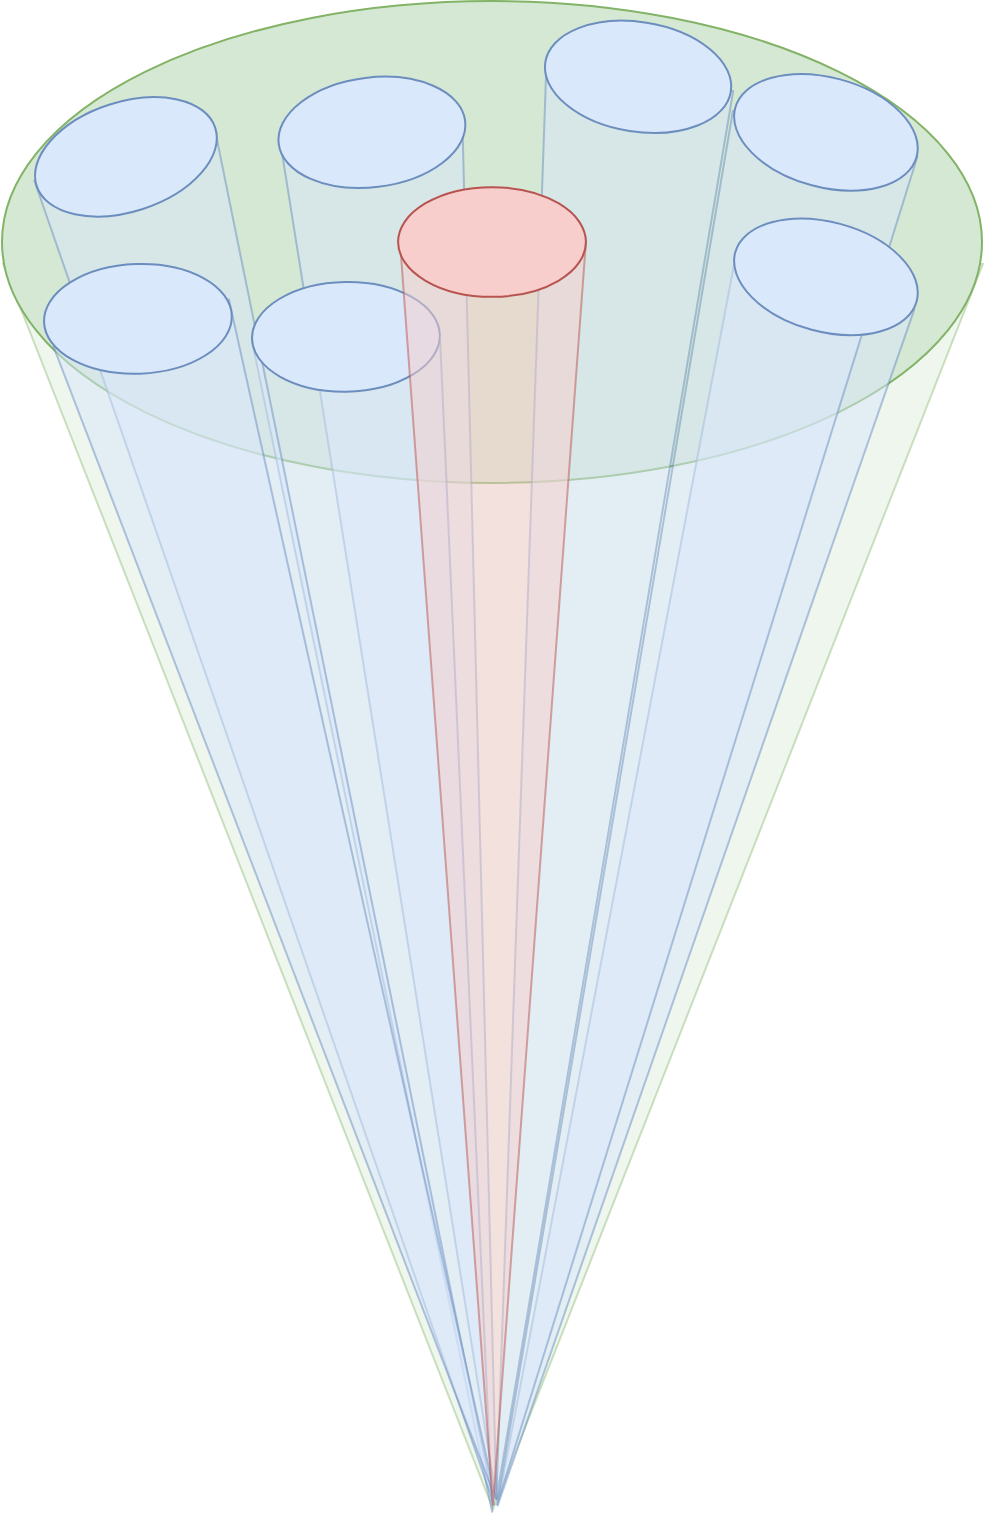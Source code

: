 <mxfile version="14.6.6" type="github" pages="4"><diagram id="DwEDk635S8oiC6rSxFGJ" name="Page-1"><mxGraphModel dx="1298" dy="882" grid="1" gridSize="10" guides="1" tooltips="1" connect="1" arrows="1" fold="1" page="1" pageScale="1" pageWidth="827" pageHeight="1169" math="0" shadow="0"><root><mxCell id="0"/><mxCell id="1" parent="0"/><mxCell id="Xpd5ZV6ijpZ6CFXoG8pn-38" value="" style="verticalLabelPosition=bottom;verticalAlign=top;html=1;shape=mxgraph.basic.cone2;dx=0.5;dy=1;fillColor=#d5e8d4;rotation=180;strokeColor=#82b366;opacity=40;" parent="1" vertex="1"><mxGeometry x="595.6" y="211" width="489.86" height="622.51" as="geometry"/></mxCell><mxCell id="Xpd5ZV6ijpZ6CFXoG8pn-39" value="" style="ellipse;whiteSpace=wrap;html=1;rotation=0;fillColor=#d5e8d4;strokeColor=#82b366;" parent="1" vertex="1"><mxGeometry x="595" y="79.55" width="490" height="240.9" as="geometry"/></mxCell><mxCell id="Xpd5ZV6ijpZ6CFXoG8pn-47" value="" style="verticalLabelPosition=bottom;verticalAlign=top;html=1;shape=mxgraph.basic.cone2;dx=0.5;dy=1;fillColor=#dae8fc;rotation=195;strokeColor=#6c8ebf;opacity=50;" parent="1" vertex="1"><mxGeometry x="878" y="211.0" width="92.95" height="631.81" as="geometry"/></mxCell><mxCell id="Xpd5ZV6ijpZ6CFXoG8pn-59" value="" style="verticalLabelPosition=bottom;verticalAlign=top;html=1;shape=mxgraph.basic.cone2;dx=0.43;dy=1;fillColor=#dae8fc;rotation=194;strokeColor=#6c8ebf;opacity=50;" parent="1" vertex="1"><mxGeometry x="873.78" y="135.57" width="95" height="704.88" as="geometry"/></mxCell><mxCell id="Xpd5ZV6ijpZ6CFXoG8pn-60" value="" style="verticalLabelPosition=bottom;verticalAlign=top;html=1;shape=mxgraph.basic.cone2;dx=0.47;dy=1;fillColor=#dae8fc;rotation=186;strokeColor=#6c8ebf;opacity=50;" parent="1" vertex="1"><mxGeometry x="829.59" y="117.73" width="94" height="712.63" as="geometry"/></mxCell><mxCell id="Xpd5ZV6ijpZ6CFXoG8pn-61" value="" style="verticalLabelPosition=bottom;verticalAlign=top;html=1;shape=mxgraph.basic.cone2;dx=0.47;dy=1;fillColor=#dae8fc;rotation=175;strokeColor=#6c8ebf;opacity=50;" parent="1" vertex="1"><mxGeometry x="763.39" y="140.57" width="92" height="689.98" as="geometry"/></mxCell><mxCell id="Xpd5ZV6ijpZ6CFXoG8pn-62" value="" style="verticalLabelPosition=bottom;verticalAlign=top;html=1;shape=mxgraph.basic.cone2;dx=0.05;dy=0.98;fillColor=#dae8fc;rotation=177;strokeColor=#6c8ebf;opacity=50;" parent="1" vertex="1"><mxGeometry x="736.16" y="240.54" width="93.05" height="597.32" as="geometry"/></mxCell><mxCell id="Xpd5ZV6ijpZ6CFXoG8pn-63" value="" style="verticalLabelPosition=bottom;verticalAlign=top;html=1;shape=mxgraph.basic.cone2;dx=0.72;dy=1;fillColor=#dae8fc;rotation=163;strokeColor=#6c8ebf;opacity=50;" parent="1" vertex="1"><mxGeometry x="711.55" y="140.34" width="94" height="700.55" as="geometry"/></mxCell><mxCell id="Xpd5ZV6ijpZ6CFXoG8pn-64" value="" style="verticalLabelPosition=bottom;verticalAlign=top;html=1;shape=mxgraph.basic.cone2;dx=0.29;dy=1;fillColor=#dae8fc;rotation=165;strokeColor=#6c8ebf;opacity=50;" parent="1" vertex="1"><mxGeometry x="698.64" y="230.09" width="90.79" height="613.77" as="geometry"/></mxCell><mxCell id="Xpd5ZV6ijpZ6CFXoG8pn-48" value="" style="ellipse;whiteSpace=wrap;html=1;rotation=195;fillColor=#dae8fc;strokeColor=#6c8ebf;" parent="1" vertex="1"><mxGeometry x="960" y="190.005" width="93.92" height="54.83" as="geometry"/></mxCell><mxCell id="Xpd5ZV6ijpZ6CFXoG8pn-50" value="" style="ellipse;whiteSpace=wrap;html=1;rotation=195;fillColor=#dae8fc;strokeColor=#6c8ebf;" parent="1" vertex="1"><mxGeometry x="960" y="117.755" width="93.92" height="54.83" as="geometry"/></mxCell><mxCell id="Xpd5ZV6ijpZ6CFXoG8pn-51" value="" style="ellipse;whiteSpace=wrap;html=1;rotation=189;fillColor=#dae8fc;strokeColor=#6c8ebf;" parent="1" vertex="1"><mxGeometry x="866.08" y="90.005" width="93.92" height="54.83" as="geometry"/></mxCell><mxCell id="Xpd5ZV6ijpZ6CFXoG8pn-54" value="" style="ellipse;whiteSpace=wrap;html=1;rotation=179;fillColor=#dae8fc;strokeColor=#6c8ebf;" parent="1" vertex="1"><mxGeometry x="720" y="220.005" width="93.92" height="54.83" as="geometry"/></mxCell><mxCell id="Xpd5ZV6ijpZ6CFXoG8pn-55" value="" style="ellipse;whiteSpace=wrap;html=1;rotation=178;fillColor=#dae8fc;strokeColor=#6c8ebf;" parent="1" vertex="1"><mxGeometry x="616" y="211.005" width="93.92" height="54.83" as="geometry"/></mxCell><mxCell id="Xpd5ZV6ijpZ6CFXoG8pn-56" value="" style="ellipse;whiteSpace=wrap;html=1;rotation=173;fillColor=#dae8fc;strokeColor=#6c8ebf;" parent="1" vertex="1"><mxGeometry x="733" y="117.755" width="93.92" height="54.83" as="geometry"/></mxCell><mxCell id="Xpd5ZV6ijpZ6CFXoG8pn-57" value="" style="ellipse;whiteSpace=wrap;html=1;rotation=162;fillColor=#dae8fc;strokeColor=#6c8ebf;" parent="1" vertex="1"><mxGeometry x="610" y="130.005" width="93.92" height="54.83" as="geometry"/></mxCell><mxCell id="Xpd5ZV6ijpZ6CFXoG8pn-35" value="" style="verticalLabelPosition=bottom;verticalAlign=top;html=1;shape=mxgraph.basic.cone2;dx=0.5;dy=1;fillColor=#f8cecc;rotation=-180;strokeColor=#b85450;opacity=50;" parent="1" vertex="1"><mxGeometry x="794.01" y="200.0" width="92.95" height="631.81" as="geometry"/></mxCell><mxCell id="Xpd5ZV6ijpZ6CFXoG8pn-36" value="" style="ellipse;whiteSpace=wrap;html=1;rotation=0;fillColor=#f8cecc;strokeColor=#b85450;" parent="1" vertex="1"><mxGeometry x="793.04" y="172.585" width="93.92" height="54.83" as="geometry"/></mxCell></root></mxGraphModel></diagram><diagram name="Copy of Page-1" id="HlP5jgeS5GIdhXlj2f0E"><mxGraphModel dx="1298" dy="882" grid="1" gridSize="10" guides="1" tooltips="1" connect="1" arrows="1" fold="1" page="1" pageScale="1" pageWidth="827" pageHeight="1169" math="0" shadow="0"><root><mxCell id="MeCQDpzJHhLjaDhx46od-0"/><mxCell id="MeCQDpzJHhLjaDhx46od-1" parent="MeCQDpzJHhLjaDhx46od-0"/><mxCell id="MeCQDpzJHhLjaDhx46od-2" value="" style="verticalLabelPosition=bottom;verticalAlign=top;html=1;shape=mxgraph.basic.cone2;dx=0.5;dy=1;fillColor=#d5e8d4;rotation=180;strokeColor=#82b366;opacity=40;" parent="MeCQDpzJHhLjaDhx46od-1" vertex="1"><mxGeometry x="595.6" y="211" width="489.86" height="622.51" as="geometry"/></mxCell><mxCell id="MeCQDpzJHhLjaDhx46od-3" value="" style="ellipse;whiteSpace=wrap;html=1;rotation=0;fillColor=#d5e8d4;strokeColor=#82b366;" parent="MeCQDpzJHhLjaDhx46od-1" vertex="1"><mxGeometry x="595" y="79.55" width="490" height="240.9" as="geometry"/></mxCell><mxCell id="MeCQDpzJHhLjaDhx46od-4" value="" style="verticalLabelPosition=bottom;verticalAlign=top;html=1;shape=mxgraph.basic.cone2;dx=0.5;dy=1;fillColor=#dae8fc;rotation=195;strokeColor=#6c8ebf;opacity=50;" parent="MeCQDpzJHhLjaDhx46od-1" vertex="1"><mxGeometry x="878" y="211.0" width="92.95" height="631.81" as="geometry"/></mxCell><mxCell id="MeCQDpzJHhLjaDhx46od-5" value="" style="verticalLabelPosition=bottom;verticalAlign=top;html=1;shape=mxgraph.basic.cone2;dx=0.43;dy=1;fillColor=#dae8fc;rotation=194;strokeColor=#6c8ebf;opacity=50;" parent="MeCQDpzJHhLjaDhx46od-1" vertex="1"><mxGeometry x="873.78" y="135.57" width="95" height="704.88" as="geometry"/></mxCell><mxCell id="MeCQDpzJHhLjaDhx46od-6" value="" style="verticalLabelPosition=bottom;verticalAlign=top;html=1;shape=mxgraph.basic.cone2;dx=0.47;dy=1;fillColor=#dae8fc;rotation=186;strokeColor=#6c8ebf;opacity=50;" parent="MeCQDpzJHhLjaDhx46od-1" vertex="1"><mxGeometry x="829.59" y="117.73" width="94" height="712.63" as="geometry"/></mxCell><mxCell id="MeCQDpzJHhLjaDhx46od-7" value="" style="verticalLabelPosition=bottom;verticalAlign=top;html=1;shape=mxgraph.basic.cone2;dx=0.47;dy=1;fillColor=#dae8fc;rotation=175;strokeColor=#6c8ebf;opacity=50;" parent="MeCQDpzJHhLjaDhx46od-1" vertex="1"><mxGeometry x="763.39" y="140.57" width="92" height="689.98" as="geometry"/></mxCell><mxCell id="MeCQDpzJHhLjaDhx46od-8" value="" style="verticalLabelPosition=bottom;verticalAlign=top;html=1;shape=mxgraph.basic.cone2;dx=0.05;dy=0.98;fillColor=#dae8fc;rotation=177;strokeColor=#6c8ebf;opacity=50;" parent="MeCQDpzJHhLjaDhx46od-1" vertex="1"><mxGeometry x="736.16" y="240.54" width="93.05" height="597.32" as="geometry"/></mxCell><mxCell id="MeCQDpzJHhLjaDhx46od-9" value="" style="verticalLabelPosition=bottom;verticalAlign=top;html=1;shape=mxgraph.basic.cone2;dx=0.72;dy=1;fillColor=#dae8fc;rotation=163;strokeColor=#6c8ebf;opacity=50;" parent="MeCQDpzJHhLjaDhx46od-1" vertex="1"><mxGeometry x="711.55" y="140.34" width="94" height="700.55" as="geometry"/></mxCell><mxCell id="MeCQDpzJHhLjaDhx46od-10" value="" style="verticalLabelPosition=bottom;verticalAlign=top;html=1;shape=mxgraph.basic.cone2;dx=0.41;dy=0.99;fillColor=#dae8fc;rotation=163;strokeColor=#6c8ebf;opacity=50;" parent="MeCQDpzJHhLjaDhx46od-1" vertex="1"><mxGeometry x="709.94" y="225.64" width="68.7" height="620.03" as="geometry"/></mxCell><mxCell id="MeCQDpzJHhLjaDhx46od-11" value="" style="ellipse;whiteSpace=wrap;html=1;rotation=195;fillColor=#dae8fc;strokeColor=#6c8ebf;" parent="MeCQDpzJHhLjaDhx46od-1" vertex="1"><mxGeometry x="960" y="190.005" width="93.92" height="54.83" as="geometry"/></mxCell><mxCell id="MeCQDpzJHhLjaDhx46od-12" value="" style="ellipse;whiteSpace=wrap;html=1;rotation=195;fillColor=#dae8fc;strokeColor=#6c8ebf;" parent="MeCQDpzJHhLjaDhx46od-1" vertex="1"><mxGeometry x="960" y="117.755" width="93.92" height="54.83" as="geometry"/></mxCell><mxCell id="MeCQDpzJHhLjaDhx46od-13" value="" style="ellipse;whiteSpace=wrap;html=1;rotation=189;fillColor=#dae8fc;strokeColor=#6c8ebf;" parent="MeCQDpzJHhLjaDhx46od-1" vertex="1"><mxGeometry x="866.08" y="90.005" width="93.92" height="54.83" as="geometry"/></mxCell><mxCell id="MeCQDpzJHhLjaDhx46od-14" value="" style="ellipse;whiteSpace=wrap;html=1;rotation=186;fillColor=#dae8fc;strokeColor=#6c8ebf;" parent="MeCQDpzJHhLjaDhx46od-1" vertex="1"><mxGeometry x="720" y="220.005" width="93.92" height="54.83" as="geometry"/></mxCell><mxCell id="MeCQDpzJHhLjaDhx46od-15" value="" style="ellipse;whiteSpace=wrap;html=1;rotation=208;fillColor=#dae8fc;strokeColor=#6c8ebf;" parent="MeCQDpzJHhLjaDhx46od-1" vertex="1"><mxGeometry x="604" y="211.005" width="93.92" height="54.83" as="geometry"/></mxCell><mxCell id="MeCQDpzJHhLjaDhx46od-16" value="" style="ellipse;whiteSpace=wrap;html=1;rotation=169;fillColor=#dae8fc;strokeColor=#6c8ebf;" parent="MeCQDpzJHhLjaDhx46od-1" vertex="1"><mxGeometry x="733" y="117.755" width="93.92" height="54.83" as="geometry"/></mxCell><mxCell id="MeCQDpzJHhLjaDhx46od-17" value="" style="ellipse;whiteSpace=wrap;html=1;rotation=162;fillColor=#dae8fc;strokeColor=#6c8ebf;" parent="MeCQDpzJHhLjaDhx46od-1" vertex="1"><mxGeometry x="610" y="130.005" width="93.92" height="54.83" as="geometry"/></mxCell><mxCell id="MeCQDpzJHhLjaDhx46od-18" value="" style="verticalLabelPosition=bottom;verticalAlign=top;html=1;shape=mxgraph.basic.cone2;dx=0.5;dy=1;fillColor=#dae8fc;rotation=-180;strokeColor=#6c8ebf;opacity=50;" parent="MeCQDpzJHhLjaDhx46od-1" vertex="1"><mxGeometry x="794.01" y="200.0" width="92.95" height="631.81" as="geometry"/></mxCell><mxCell id="MeCQDpzJHhLjaDhx46od-19" value="" style="ellipse;whiteSpace=wrap;html=1;rotation=0;fillColor=#dae8fc;strokeColor=#6c8ebf;" parent="MeCQDpzJHhLjaDhx46od-1" vertex="1"><mxGeometry x="793.04" y="172.585" width="93.92" height="54.83" as="geometry"/></mxCell></root></mxGraphModel></diagram><diagram name="Copy of Page-1" id="PaKp4Umdm0J6RZMcWtr2"><mxGraphModel dx="1298" dy="882" grid="1" gridSize="10" guides="1" tooltips="1" connect="1" arrows="1" fold="1" page="1" pageScale="1" pageWidth="827" pageHeight="1169" math="0" shadow="0"><root><mxCell id="fE8vveDAL5yvn6qJpi8H-0"/><mxCell id="fE8vveDAL5yvn6qJpi8H-1" parent="fE8vveDAL5yvn6qJpi8H-0"/><mxCell id="fE8vveDAL5yvn6qJpi8H-18" value="" style="verticalLabelPosition=bottom;verticalAlign=top;html=1;shape=mxgraph.basic.cone2;dx=0.5;dy=1;fillColor=#f8cecc;rotation=-180;strokeColor=#b85450;opacity=50;" parent="fE8vveDAL5yvn6qJpi8H-1" vertex="1"><mxGeometry x="794.01" y="200.0" width="92.95" height="631.81" as="geometry"/></mxCell><mxCell id="fE8vveDAL5yvn6qJpi8H-19" value="" style="ellipse;whiteSpace=wrap;html=1;rotation=0;fillColor=#f8cecc;strokeColor=#b85450;" parent="fE8vveDAL5yvn6qJpi8H-1" vertex="1"><mxGeometry x="793.04" y="172.585" width="93.92" height="54.83" as="geometry"/></mxCell></root></mxGraphModel></diagram><diagram name="Copy of Copy of Page-1" id="TizDXb5k1s3B-wVy0Ca9"><mxGraphModel dx="1298" dy="882" grid="1" gridSize="10" guides="1" tooltips="1" connect="1" arrows="1" fold="1" page="1" pageScale="1" pageWidth="827" pageHeight="1169" math="0" shadow="0"><root><mxCell id="WfxK5EAMFxi-bGDUVzdW-0"/><mxCell id="WfxK5EAMFxi-bGDUVzdW-1" parent="WfxK5EAMFxi-bGDUVzdW-0"/><mxCell id="WfxK5EAMFxi-bGDUVzdW-2" value="" style="verticalLabelPosition=bottom;verticalAlign=top;html=1;shape=mxgraph.basic.cone2;dx=0.5;dy=1;fillColor=#d5e8d4;rotation=180;strokeColor=#82b366;opacity=40;" parent="WfxK5EAMFxi-bGDUVzdW-1" vertex="1"><mxGeometry x="595.6" y="211" width="489.86" height="622.51" as="geometry"/></mxCell><mxCell id="WfxK5EAMFxi-bGDUVzdW-3" value="" style="ellipse;whiteSpace=wrap;html=1;rotation=0;fillColor=#d5e8d4;strokeColor=#82b366;" parent="WfxK5EAMFxi-bGDUVzdW-1" vertex="1"><mxGeometry x="595" y="79.55" width="490" height="240.9" as="geometry"/></mxCell><mxCell id="WfxK5EAMFxi-bGDUVzdW-4" value="" style="verticalLabelPosition=bottom;verticalAlign=top;html=1;shape=mxgraph.basic.cone2;dx=0.5;dy=1;fillColor=#f8cecc;rotation=-180;strokeColor=#b85450;opacity=50;" parent="WfxK5EAMFxi-bGDUVzdW-1" vertex="1"><mxGeometry x="794.01" y="200.0" width="92.95" height="631.81" as="geometry"/></mxCell><mxCell id="WfxK5EAMFxi-bGDUVzdW-5" value="" style="ellipse;whiteSpace=wrap;html=1;rotation=0;fillColor=#f8cecc;strokeColor=#b85450;" parent="WfxK5EAMFxi-bGDUVzdW-1" vertex="1"><mxGeometry x="793.04" y="172.585" width="93.92" height="54.83" as="geometry"/></mxCell></root></mxGraphModel></diagram></mxfile>